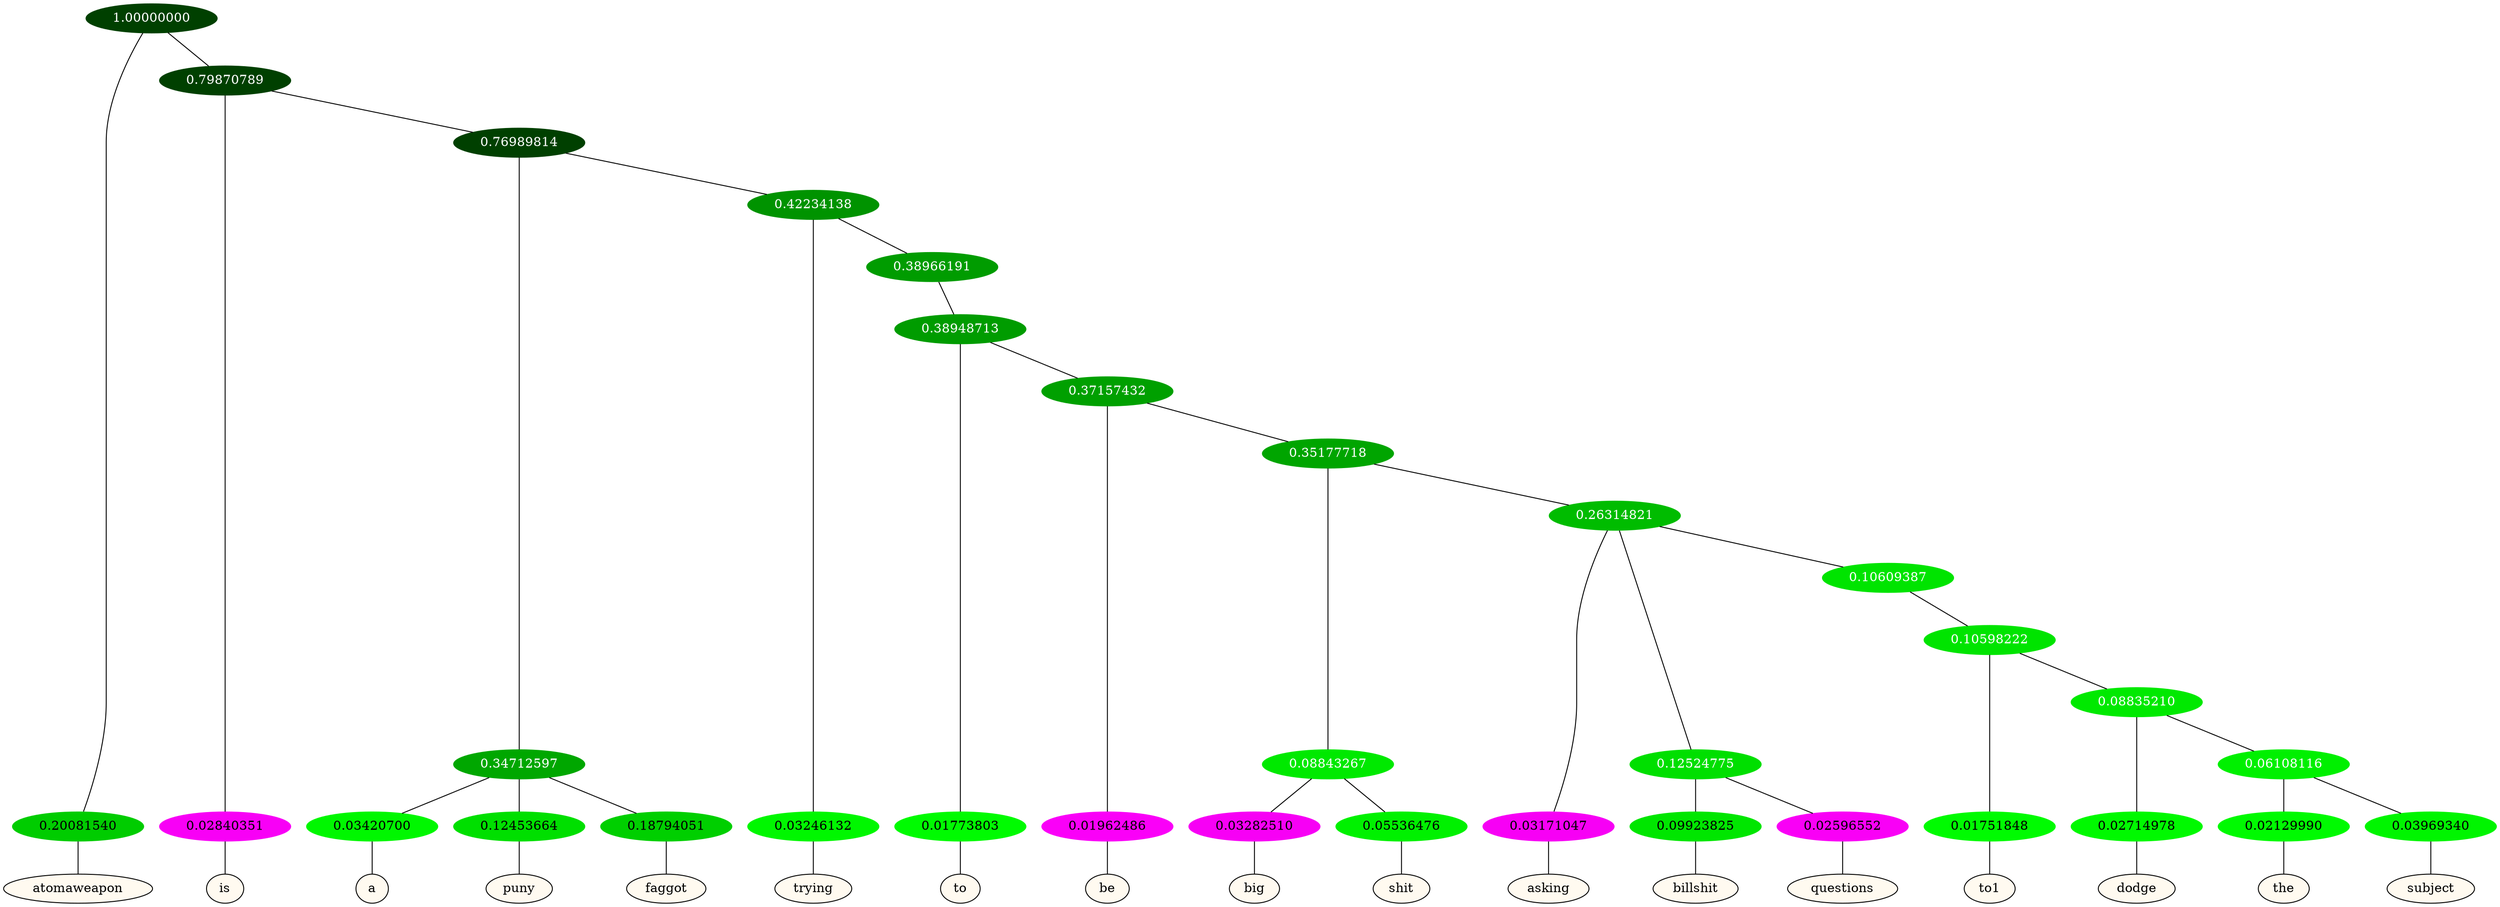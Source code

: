 graph {
	node [format=png height=0.15 nodesep=0.001 ordering=out overlap=prism overlap_scaling=0.01 ranksep=0.001 ratio=0.2 style=filled width=0.15]
	{
		rank=same
		a_w_1 [label=atomaweapon color=black fillcolor=floralwhite style="filled,solid"]
		a_w_3 [label=is color=black fillcolor=floralwhite style="filled,solid"]
		a_w_7 [label=a color=black fillcolor=floralwhite style="filled,solid"]
		a_w_8 [label=puny color=black fillcolor=floralwhite style="filled,solid"]
		a_w_9 [label=faggot color=black fillcolor=floralwhite style="filled,solid"]
		a_w_10 [label=trying color=black fillcolor=floralwhite style="filled,solid"]
		a_w_13 [label=to color=black fillcolor=floralwhite style="filled,solid"]
		a_w_15 [label=be color=black fillcolor=floralwhite style="filled,solid"]
		a_w_19 [label=big color=black fillcolor=floralwhite style="filled,solid"]
		a_w_20 [label=shit color=black fillcolor=floralwhite style="filled,solid"]
		a_w_21 [label=asking color=black fillcolor=floralwhite style="filled,solid"]
		a_w_24 [label=billshit color=black fillcolor=floralwhite style="filled,solid"]
		a_w_25 [label=questions color=black fillcolor=floralwhite style="filled,solid"]
		a_w_27 [label=to1 color=black fillcolor=floralwhite style="filled,solid"]
		a_w_29 [label=dodge color=black fillcolor=floralwhite style="filled,solid"]
		a_w_31 [label=the color=black fillcolor=floralwhite style="filled,solid"]
		a_w_32 [label=subject color=black fillcolor=floralwhite style="filled,solid"]
	}
	a_n_1 -- a_w_1
	a_n_3 -- a_w_3
	a_n_7 -- a_w_7
	a_n_8 -- a_w_8
	a_n_9 -- a_w_9
	a_n_10 -- a_w_10
	a_n_13 -- a_w_13
	a_n_15 -- a_w_15
	a_n_19 -- a_w_19
	a_n_20 -- a_w_20
	a_n_21 -- a_w_21
	a_n_24 -- a_w_24
	a_n_25 -- a_w_25
	a_n_27 -- a_w_27
	a_n_29 -- a_w_29
	a_n_31 -- a_w_31
	a_n_32 -- a_w_32
	{
		rank=same
		a_n_1 [label=0.20081540 color="0.334 1.000 0.799" fontcolor=black]
		a_n_3 [label=0.02840351 color="0.835 1.000 0.972" fontcolor=black]
		a_n_7 [label=0.03420700 color="0.334 1.000 0.966" fontcolor=black]
		a_n_8 [label=0.12453664 color="0.334 1.000 0.875" fontcolor=black]
		a_n_9 [label=0.18794051 color="0.334 1.000 0.812" fontcolor=black]
		a_n_10 [label=0.03246132 color="0.334 1.000 0.968" fontcolor=black]
		a_n_13 [label=0.01773803 color="0.334 1.000 0.982" fontcolor=black]
		a_n_15 [label=0.01962486 color="0.835 1.000 0.980" fontcolor=black]
		a_n_19 [label=0.03282510 color="0.835 1.000 0.967" fontcolor=black]
		a_n_20 [label=0.05536476 color="0.334 1.000 0.945" fontcolor=black]
		a_n_21 [label=0.03171047 color="0.835 1.000 0.968" fontcolor=black]
		a_n_24 [label=0.09923825 color="0.334 1.000 0.901" fontcolor=black]
		a_n_25 [label=0.02596552 color="0.835 1.000 0.974" fontcolor=black]
		a_n_27 [label=0.01751848 color="0.334 1.000 0.982" fontcolor=black]
		a_n_29 [label=0.02714978 color="0.334 1.000 0.973" fontcolor=black]
		a_n_31 [label=0.02129990 color="0.334 1.000 0.979" fontcolor=black]
		a_n_32 [label=0.03969340 color="0.334 1.000 0.960" fontcolor=black]
	}
	a_n_0 [label=1.00000000 color="0.334 1.000 0.250" fontcolor=grey99]
	a_n_0 -- a_n_1
	a_n_2 [label=0.79870789 color="0.334 1.000 0.250" fontcolor=grey99]
	a_n_0 -- a_n_2
	a_n_2 -- a_n_3
	a_n_4 [label=0.76989814 color="0.334 1.000 0.250" fontcolor=grey99]
	a_n_2 -- a_n_4
	a_n_5 [label=0.34712597 color="0.334 1.000 0.653" fontcolor=grey99]
	a_n_4 -- a_n_5
	a_n_6 [label=0.42234138 color="0.334 1.000 0.578" fontcolor=grey99]
	a_n_4 -- a_n_6
	a_n_5 -- a_n_7
	a_n_5 -- a_n_8
	a_n_5 -- a_n_9
	a_n_6 -- a_n_10
	a_n_11 [label=0.38966191 color="0.334 1.000 0.610" fontcolor=grey99]
	a_n_6 -- a_n_11
	a_n_12 [label=0.38948713 color="0.334 1.000 0.611" fontcolor=grey99]
	a_n_11 -- a_n_12
	a_n_12 -- a_n_13
	a_n_14 [label=0.37157432 color="0.334 1.000 0.628" fontcolor=grey99]
	a_n_12 -- a_n_14
	a_n_14 -- a_n_15
	a_n_16 [label=0.35177718 color="0.334 1.000 0.648" fontcolor=grey99]
	a_n_14 -- a_n_16
	a_n_17 [label=0.08843267 color="0.334 1.000 0.912" fontcolor=grey99]
	a_n_16 -- a_n_17
	a_n_18 [label=0.26314821 color="0.334 1.000 0.737" fontcolor=grey99]
	a_n_16 -- a_n_18
	a_n_17 -- a_n_19
	a_n_17 -- a_n_20
	a_n_18 -- a_n_21
	a_n_22 [label=0.12524775 color="0.334 1.000 0.875" fontcolor=grey99]
	a_n_18 -- a_n_22
	a_n_23 [label=0.10609387 color="0.334 1.000 0.894" fontcolor=grey99]
	a_n_18 -- a_n_23
	a_n_22 -- a_n_24
	a_n_22 -- a_n_25
	a_n_26 [label=0.10598222 color="0.334 1.000 0.894" fontcolor=grey99]
	a_n_23 -- a_n_26
	a_n_26 -- a_n_27
	a_n_28 [label=0.08835210 color="0.334 1.000 0.912" fontcolor=grey99]
	a_n_26 -- a_n_28
	a_n_28 -- a_n_29
	a_n_30 [label=0.06108116 color="0.334 1.000 0.939" fontcolor=grey99]
	a_n_28 -- a_n_30
	a_n_30 -- a_n_31
	a_n_30 -- a_n_32
}
